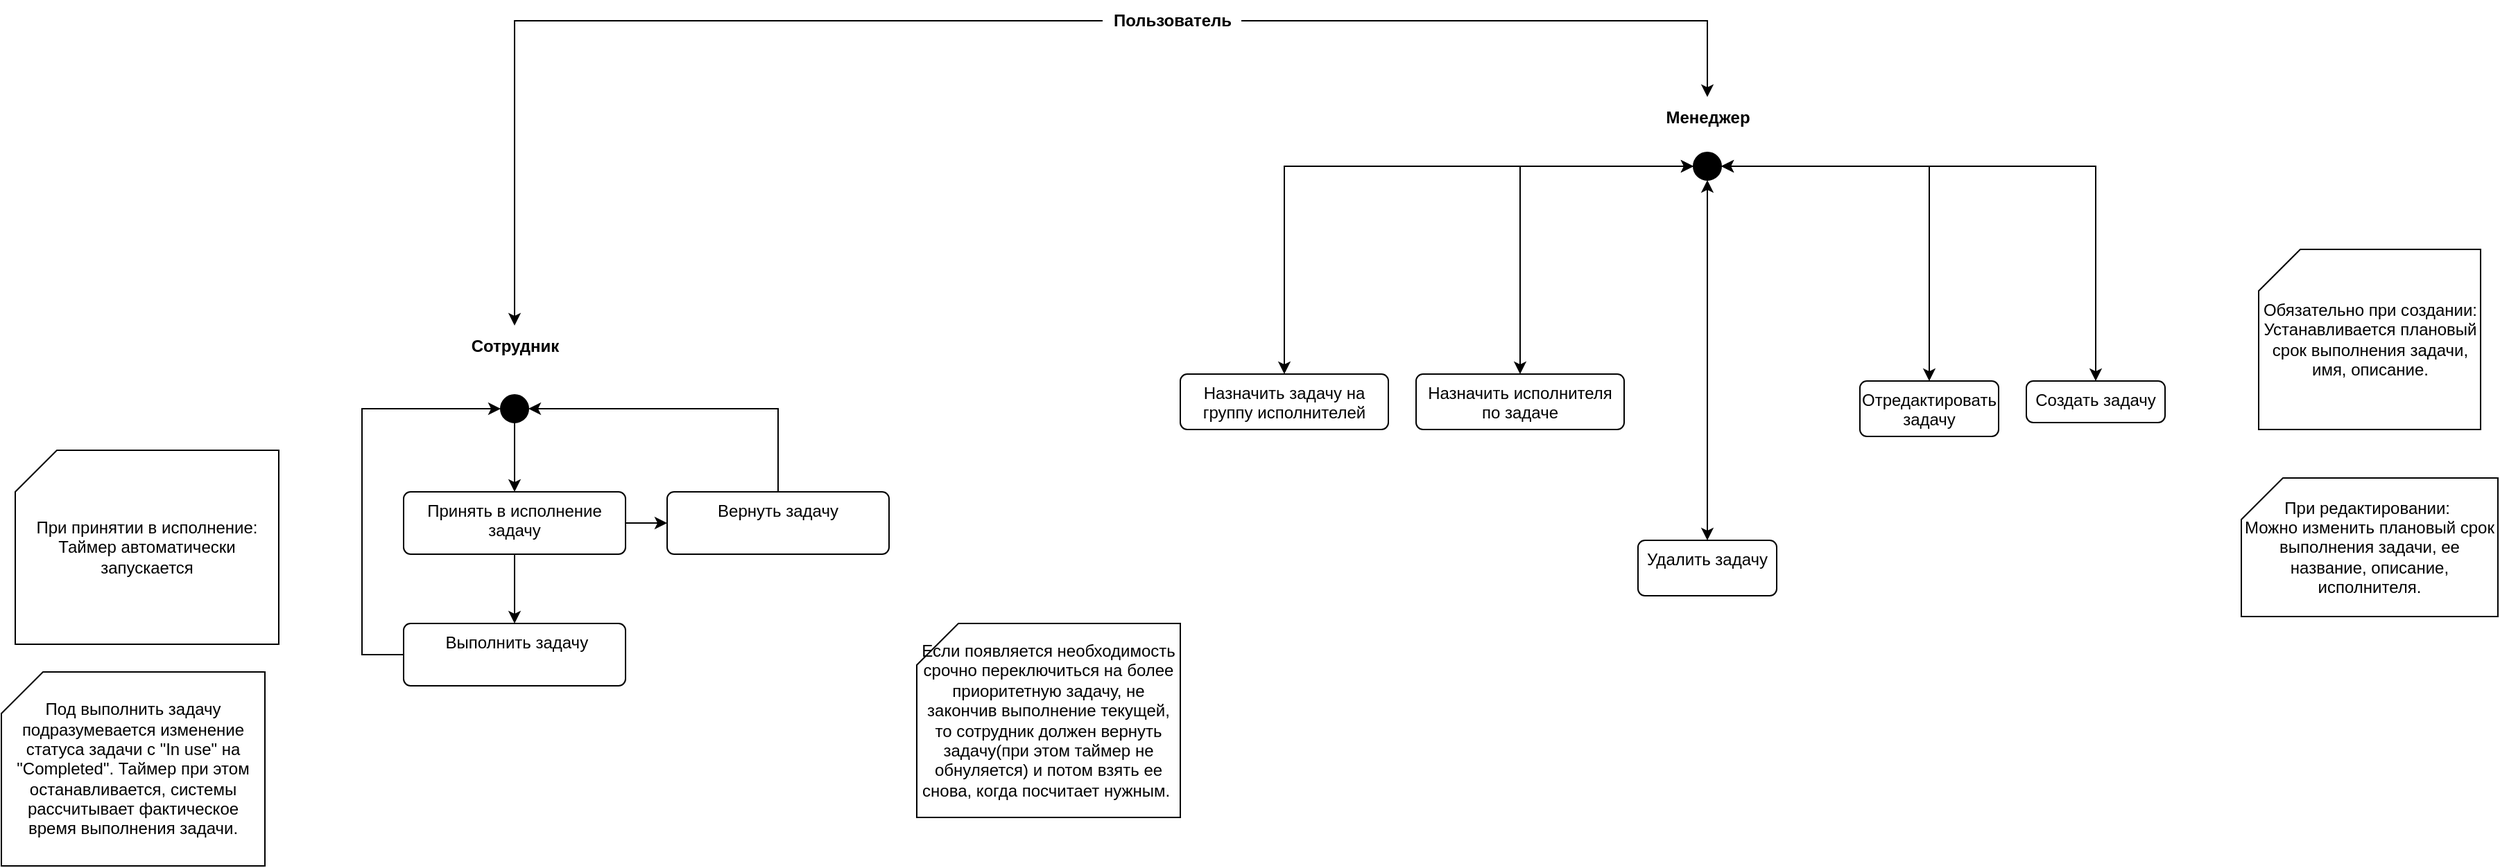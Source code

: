 <mxfile version="24.8.4">
  <diagram name="Страница — 1" id="W-Us1DtaynbtMstBT9SI">
    <mxGraphModel dx="1646" dy="1610" grid="1" gridSize="10" guides="1" tooltips="1" connect="1" arrows="1" fold="1" page="1" pageScale="1" pageWidth="827" pageHeight="1169" math="0" shadow="0">
      <root>
        <mxCell id="0" />
        <mxCell id="1" parent="0" />
        <mxCell id="cbkUk82IDQME-z0V9-cf-59" style="edgeStyle=orthogonalEdgeStyle;rounded=0;orthogonalLoop=1;jettySize=auto;html=1;" edge="1" parent="1" source="cbkUk82IDQME-z0V9-cf-2" target="cbkUk82IDQME-z0V9-cf-56">
          <mxGeometry relative="1" as="geometry" />
        </mxCell>
        <mxCell id="cbkUk82IDQME-z0V9-cf-2" value="" style="ellipse;fillColor=strokeColor;html=1;" vertex="1" parent="1">
          <mxGeometry x="-70" y="245" width="20" height="20" as="geometry" />
        </mxCell>
        <mxCell id="cbkUk82IDQME-z0V9-cf-22" value="Сотрудник" style="text;html=1;align=center;verticalAlign=middle;resizable=0;points=[];autosize=1;strokeColor=none;fillColor=none;fontStyle=1" vertex="1" parent="1">
          <mxGeometry x="-100" y="195" width="80" height="30" as="geometry" />
        </mxCell>
        <mxCell id="cbkUk82IDQME-z0V9-cf-40" value="" style="ellipse;fillColor=strokeColor;html=1;" vertex="1" parent="1">
          <mxGeometry x="790" y="70" width="20" height="20" as="geometry" />
        </mxCell>
        <mxCell id="cbkUk82IDQME-z0V9-cf-41" value="Менеджер" style="text;html=1;align=center;verticalAlign=middle;resizable=0;points=[];autosize=1;strokeColor=none;fillColor=none;fontStyle=1" vertex="1" parent="1">
          <mxGeometry x="760" y="30" width="80" height="30" as="geometry" />
        </mxCell>
        <mxCell id="cbkUk82IDQME-z0V9-cf-42" value="Создать задачу" style="html=1;align=center;verticalAlign=top;rounded=1;absoluteArcSize=1;arcSize=10;dashed=0;whiteSpace=wrap;" vertex="1" parent="1">
          <mxGeometry x="1030" y="235" width="100" height="30" as="geometry" />
        </mxCell>
        <mxCell id="cbkUk82IDQME-z0V9-cf-44" style="edgeStyle=orthogonalEdgeStyle;rounded=0;orthogonalLoop=1;jettySize=auto;html=1;" edge="1" parent="1" source="cbkUk82IDQME-z0V9-cf-43" target="cbkUk82IDQME-z0V9-cf-22">
          <mxGeometry relative="1" as="geometry" />
        </mxCell>
        <mxCell id="cbkUk82IDQME-z0V9-cf-45" style="edgeStyle=orthogonalEdgeStyle;rounded=0;orthogonalLoop=1;jettySize=auto;html=1;" edge="1" parent="1" source="cbkUk82IDQME-z0V9-cf-43" target="cbkUk82IDQME-z0V9-cf-41">
          <mxGeometry relative="1" as="geometry" />
        </mxCell>
        <mxCell id="cbkUk82IDQME-z0V9-cf-43" value="Пользователь" style="text;html=1;align=center;verticalAlign=middle;resizable=0;points=[];autosize=1;strokeColor=none;fillColor=none;fontStyle=1" vertex="1" parent="1">
          <mxGeometry x="364" y="-40" width="100" height="30" as="geometry" />
        </mxCell>
        <mxCell id="cbkUk82IDQME-z0V9-cf-46" value="Отредактировать задачу" style="html=1;align=center;verticalAlign=top;rounded=1;absoluteArcSize=1;arcSize=10;dashed=0;whiteSpace=wrap;" vertex="1" parent="1">
          <mxGeometry x="910" y="235" width="100" height="40" as="geometry" />
        </mxCell>
        <mxCell id="cbkUk82IDQME-z0V9-cf-48" value="Назначить исполнителя по задаче" style="html=1;align=center;verticalAlign=top;rounded=1;absoluteArcSize=1;arcSize=10;dashed=0;whiteSpace=wrap;" vertex="1" parent="1">
          <mxGeometry x="590" y="230" width="150" height="40" as="geometry" />
        </mxCell>
        <mxCell id="cbkUk82IDQME-z0V9-cf-50" value="Назначить задачу на группу исполнителей" style="html=1;align=center;verticalAlign=top;rounded=1;absoluteArcSize=1;arcSize=10;dashed=0;whiteSpace=wrap;" vertex="1" parent="1">
          <mxGeometry x="420" y="230" width="150" height="40" as="geometry" />
        </mxCell>
        <mxCell id="cbkUk82IDQME-z0V9-cf-52" value="При редактировании:&amp;nbsp;&lt;div&gt;Можно изменить плановый срок выполнения задачи, ее название, описание, исполнителя.&lt;/div&gt;" style="shape=card;whiteSpace=wrap;html=1;" vertex="1" parent="1">
          <mxGeometry x="1185" y="305" width="185" height="100" as="geometry" />
        </mxCell>
        <mxCell id="cbkUk82IDQME-z0V9-cf-54" value="Обязательно при создании: Устанавливается плановый срок выполнения задачи, имя, описание." style="shape=card;whiteSpace=wrap;html=1;" vertex="1" parent="1">
          <mxGeometry x="1197.5" y="140" width="160" height="130" as="geometry" />
        </mxCell>
        <mxCell id="cbkUk82IDQME-z0V9-cf-60" style="edgeStyle=orthogonalEdgeStyle;rounded=0;orthogonalLoop=1;jettySize=auto;html=1;" edge="1" parent="1" source="cbkUk82IDQME-z0V9-cf-56" target="cbkUk82IDQME-z0V9-cf-57">
          <mxGeometry relative="1" as="geometry" />
        </mxCell>
        <mxCell id="cbkUk82IDQME-z0V9-cf-69" style="edgeStyle=orthogonalEdgeStyle;rounded=0;orthogonalLoop=1;jettySize=auto;html=1;exitX=1;exitY=0.5;exitDx=0;exitDy=0;entryX=0;entryY=0.5;entryDx=0;entryDy=0;" edge="1" parent="1" source="cbkUk82IDQME-z0V9-cf-56" target="cbkUk82IDQME-z0V9-cf-68">
          <mxGeometry relative="1" as="geometry" />
        </mxCell>
        <mxCell id="cbkUk82IDQME-z0V9-cf-56" value="Принять в исполнение задачу" style="html=1;align=center;verticalAlign=top;rounded=1;absoluteArcSize=1;arcSize=10;dashed=0;whiteSpace=wrap;" vertex="1" parent="1">
          <mxGeometry x="-140" y="315" width="160" height="45" as="geometry" />
        </mxCell>
        <mxCell id="cbkUk82IDQME-z0V9-cf-70" style="edgeStyle=orthogonalEdgeStyle;rounded=0;orthogonalLoop=1;jettySize=auto;html=1;entryX=0;entryY=0.5;entryDx=0;entryDy=0;" edge="1" parent="1" source="cbkUk82IDQME-z0V9-cf-57" target="cbkUk82IDQME-z0V9-cf-2">
          <mxGeometry relative="1" as="geometry">
            <Array as="points">
              <mxPoint x="-170" y="432" />
              <mxPoint x="-170" y="255" />
            </Array>
          </mxGeometry>
        </mxCell>
        <mxCell id="cbkUk82IDQME-z0V9-cf-57" value="&amp;nbsp;Выполнить задачу" style="html=1;align=center;verticalAlign=top;rounded=1;absoluteArcSize=1;arcSize=10;dashed=0;whiteSpace=wrap;" vertex="1" parent="1">
          <mxGeometry x="-140" y="410" width="160" height="45" as="geometry" />
        </mxCell>
        <mxCell id="cbkUk82IDQME-z0V9-cf-61" value="При принятии в исполнение:&lt;div&gt;Таймер автоматически запускается&lt;/div&gt;" style="shape=card;whiteSpace=wrap;html=1;" vertex="1" parent="1">
          <mxGeometry x="-420" y="285" width="190" height="140" as="geometry" />
        </mxCell>
        <mxCell id="cbkUk82IDQME-z0V9-cf-62" value="Под выполнить задачу подразумевается изменение статуса задачи с &quot;In use&quot; на &quot;Completed&quot;. Таймер при этом останавливается, системы рассчитывает фактическое время выполнения задачи." style="shape=card;whiteSpace=wrap;html=1;" vertex="1" parent="1">
          <mxGeometry x="-430" y="445" width="190" height="140" as="geometry" />
        </mxCell>
        <mxCell id="cbkUk82IDQME-z0V9-cf-63" value="Удалить задачу" style="html=1;align=center;verticalAlign=top;rounded=1;absoluteArcSize=1;arcSize=10;dashed=0;whiteSpace=wrap;" vertex="1" parent="1">
          <mxGeometry x="750" y="350" width="100" height="40" as="geometry" />
        </mxCell>
        <mxCell id="cbkUk82IDQME-z0V9-cf-71" style="edgeStyle=orthogonalEdgeStyle;rounded=0;orthogonalLoop=1;jettySize=auto;html=1;entryX=1;entryY=0.5;entryDx=0;entryDy=0;" edge="1" parent="1" source="cbkUk82IDQME-z0V9-cf-68" target="cbkUk82IDQME-z0V9-cf-2">
          <mxGeometry relative="1" as="geometry">
            <Array as="points">
              <mxPoint x="130" y="255" />
            </Array>
          </mxGeometry>
        </mxCell>
        <mxCell id="cbkUk82IDQME-z0V9-cf-68" value="Вернуть задачу" style="html=1;align=center;verticalAlign=top;rounded=1;absoluteArcSize=1;arcSize=10;dashed=0;whiteSpace=wrap;" vertex="1" parent="1">
          <mxGeometry x="50" y="315" width="160" height="45" as="geometry" />
        </mxCell>
        <mxCell id="cbkUk82IDQME-z0V9-cf-94" value="" style="endArrow=classic;startArrow=classic;html=1;rounded=0;exitX=1;exitY=0.5;exitDx=0;exitDy=0;entryX=0.5;entryY=0;entryDx=0;entryDy=0;" edge="1" parent="1" source="cbkUk82IDQME-z0V9-cf-40" target="cbkUk82IDQME-z0V9-cf-42">
          <mxGeometry width="50" height="50" relative="1" as="geometry">
            <mxPoint x="940" y="140" as="sourcePoint" />
            <mxPoint x="1200" y="80" as="targetPoint" />
            <Array as="points">
              <mxPoint x="950" y="80" />
              <mxPoint x="1080" y="80" />
            </Array>
          </mxGeometry>
        </mxCell>
        <mxCell id="cbkUk82IDQME-z0V9-cf-95" value="" style="endArrow=classic;startArrow=classic;html=1;rounded=0;exitX=1;exitY=0.5;exitDx=0;exitDy=0;entryX=0.5;entryY=0;entryDx=0;entryDy=0;" edge="1" parent="1" source="cbkUk82IDQME-z0V9-cf-40" target="cbkUk82IDQME-z0V9-cf-46">
          <mxGeometry width="50" height="50" relative="1" as="geometry">
            <mxPoint x="820" y="90" as="sourcePoint" />
            <mxPoint x="1090" y="245" as="targetPoint" />
            <Array as="points">
              <mxPoint x="960" y="80" />
              <mxPoint x="960" y="200" />
            </Array>
          </mxGeometry>
        </mxCell>
        <mxCell id="cbkUk82IDQME-z0V9-cf-96" value="" style="endArrow=classic;startArrow=classic;html=1;rounded=0;entryX=0.5;entryY=1;entryDx=0;entryDy=0;exitX=0.5;exitY=0;exitDx=0;exitDy=0;" edge="1" parent="1" source="cbkUk82IDQME-z0V9-cf-63" target="cbkUk82IDQME-z0V9-cf-40">
          <mxGeometry width="50" height="50" relative="1" as="geometry">
            <mxPoint x="770" y="260" as="sourcePoint" />
            <mxPoint x="820" y="210" as="targetPoint" />
          </mxGeometry>
        </mxCell>
        <mxCell id="cbkUk82IDQME-z0V9-cf-97" value="" style="endArrow=classic;startArrow=classic;html=1;rounded=0;entryX=0;entryY=0.5;entryDx=0;entryDy=0;exitX=0.5;exitY=0;exitDx=0;exitDy=0;" edge="1" parent="1" source="cbkUk82IDQME-z0V9-cf-50" target="cbkUk82IDQME-z0V9-cf-40">
          <mxGeometry width="50" height="50" relative="1" as="geometry">
            <mxPoint x="450" y="80" as="sourcePoint" />
            <mxPoint x="720" y="60" as="targetPoint" />
            <Array as="points">
              <mxPoint x="495" y="80" />
            </Array>
          </mxGeometry>
        </mxCell>
        <mxCell id="cbkUk82IDQME-z0V9-cf-98" value="" style="endArrow=classic;startArrow=classic;html=1;rounded=0;entryX=0;entryY=0.5;entryDx=0;entryDy=0;exitX=0.5;exitY=0;exitDx=0;exitDy=0;" edge="1" parent="1" source="cbkUk82IDQME-z0V9-cf-48" target="cbkUk82IDQME-z0V9-cf-40">
          <mxGeometry width="50" height="50" relative="1" as="geometry">
            <mxPoint x="640" y="160" as="sourcePoint" />
            <mxPoint x="690" y="110" as="targetPoint" />
            <Array as="points">
              <mxPoint x="665" y="80" />
            </Array>
          </mxGeometry>
        </mxCell>
        <mxCell id="cbkUk82IDQME-z0V9-cf-100" value="Если появляется необходимость срочно переключиться на более приоритетную задачу, не закончив выполнение текущей, то сотрудник должен вернуть задачу(при этом таймер не обнуляется) и потом взять ее снова, когда посчитает нужным.&amp;nbsp;" style="shape=card;whiteSpace=wrap;html=1;" vertex="1" parent="1">
          <mxGeometry x="230" y="410" width="190" height="140" as="geometry" />
        </mxCell>
      </root>
    </mxGraphModel>
  </diagram>
</mxfile>
